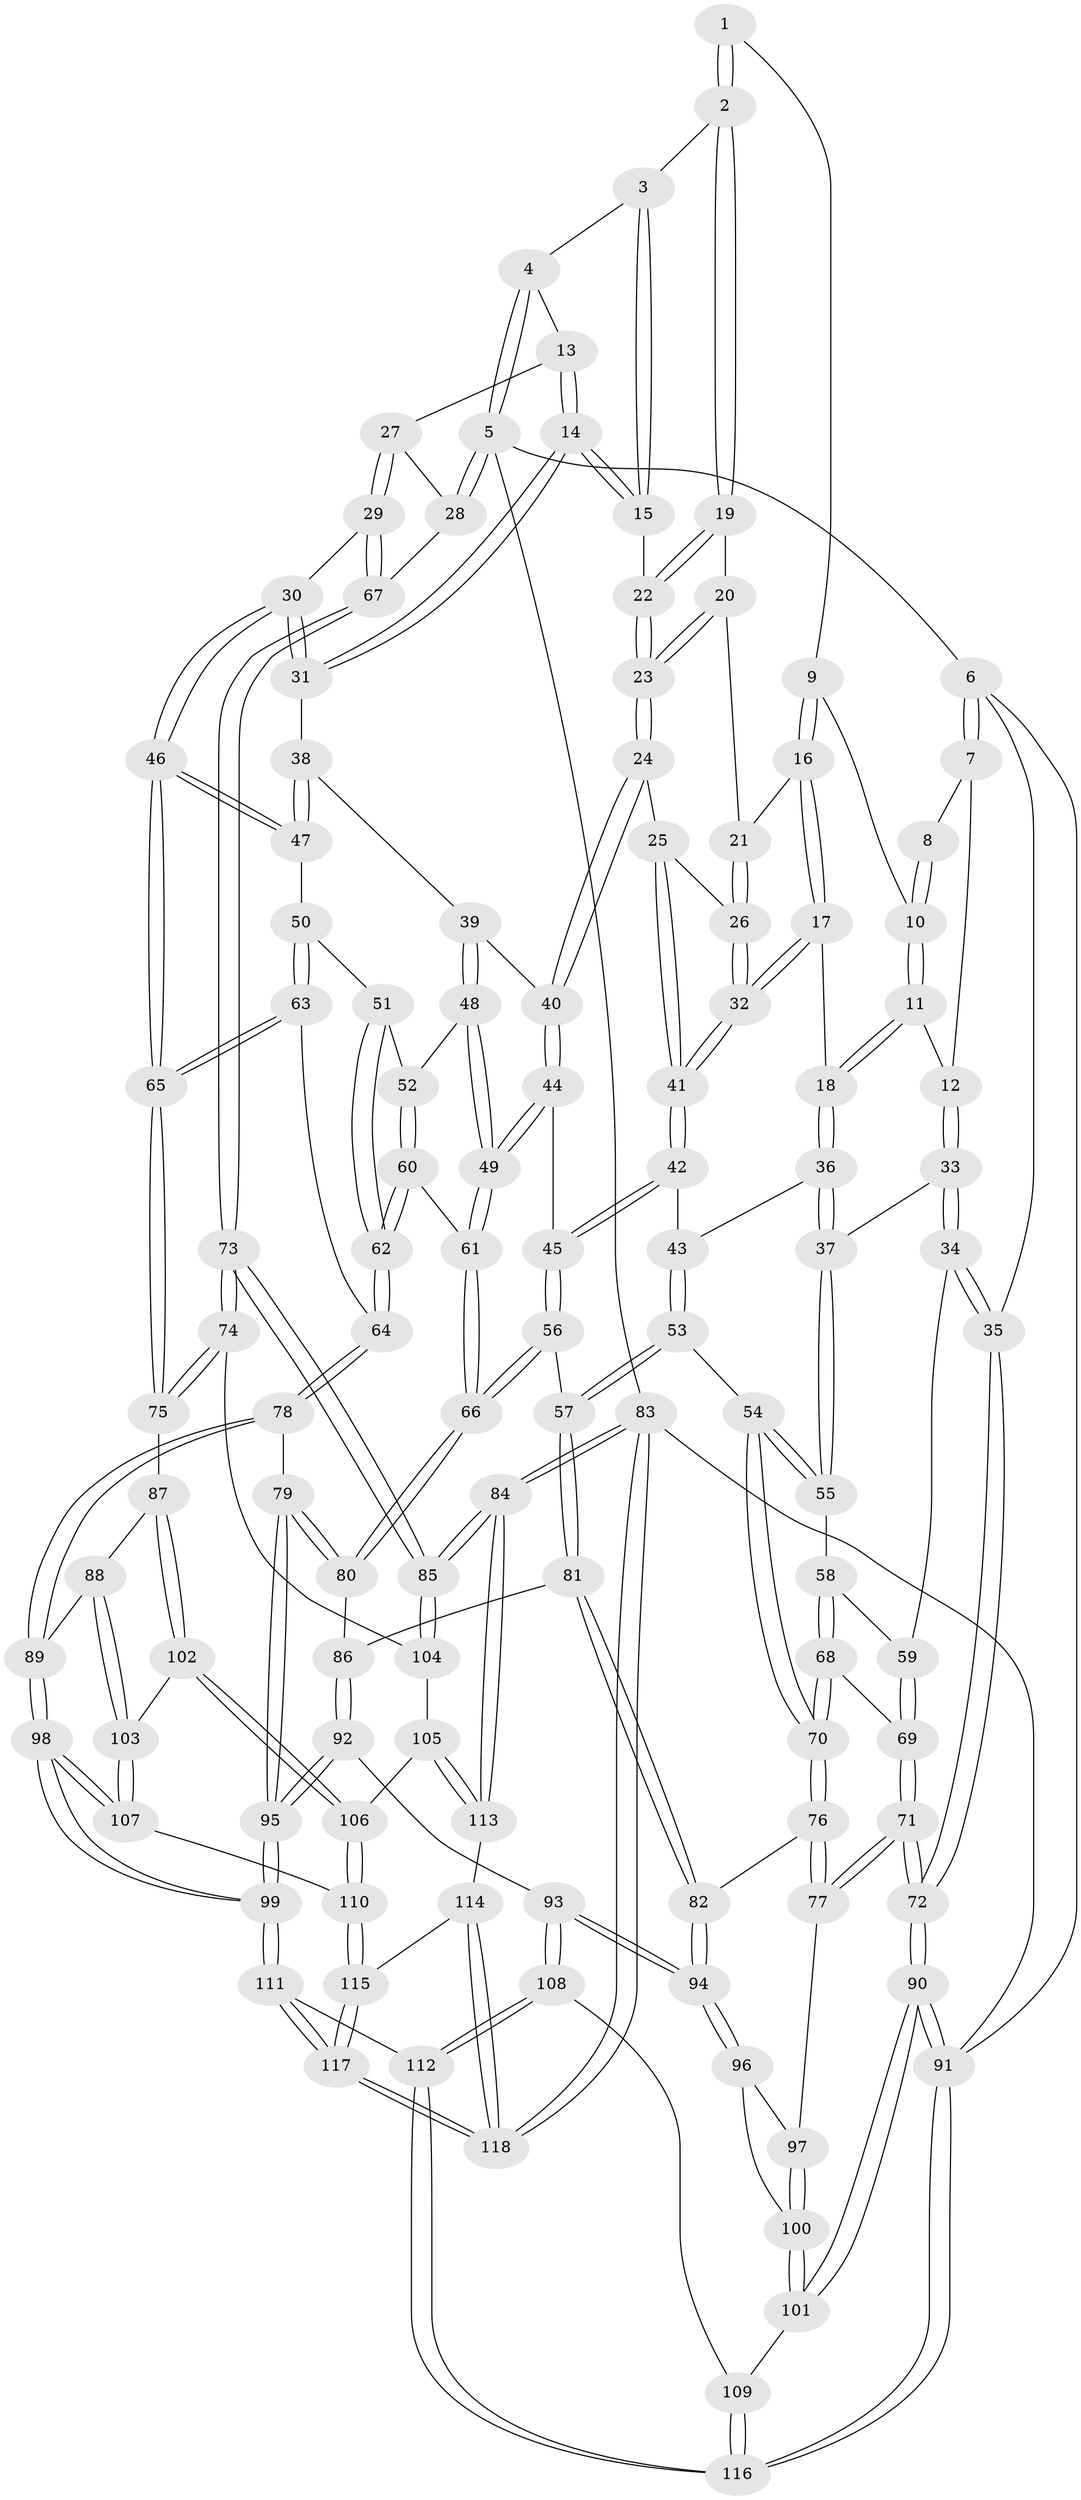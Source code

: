 // coarse degree distribution, {4: 0.43661971830985913, 3: 0.5352112676056338, 2: 0.028169014084507043}
// Generated by graph-tools (version 1.1) at 2025/38/03/04/25 23:38:33]
// undirected, 118 vertices, 292 edges
graph export_dot {
  node [color=gray90,style=filled];
  1 [pos="+0.31726183974043864+0"];
  2 [pos="+0.5316035843015994+0"];
  3 [pos="+0.5915188675060765+0"];
  4 [pos="+0.731085257797538+0"];
  5 [pos="+1+0"];
  6 [pos="+0+0"];
  7 [pos="+0.13323534126919645+0"];
  8 [pos="+0.15200445830743223+0"];
  9 [pos="+0.299895254300016+0.06681162117126048"];
  10 [pos="+0.25077708732554166+0.05125012935891371"];
  11 [pos="+0.1827315290209118+0.12331468867191045"];
  12 [pos="+0.16348155287895774+0.11584935972161058"];
  13 [pos="+0.8188838974031886+0.0734803815093956"];
  14 [pos="+0.764940658518251+0.20205875195722797"];
  15 [pos="+0.6687522085667691+0.1532706633910278"];
  16 [pos="+0.32624872721661213+0.12085397852357964"];
  17 [pos="+0.2932168101495844+0.17872579076175002"];
  18 [pos="+0.266753684647477+0.18232859246326896"];
  19 [pos="+0.510406394622813+0"];
  20 [pos="+0.5085666919756227+0"];
  21 [pos="+0.42089717900113915+0.06740605053986146"];
  22 [pos="+0.6308000184445458+0.1552614728597655"];
  23 [pos="+0.5514470786283179+0.18093434300403083"];
  24 [pos="+0.5363322690171449+0.20540465762519025"];
  25 [pos="+0.5149138172846773+0.20110622365735714"];
  26 [pos="+0.45032097146192623+0.15863500478906922"];
  27 [pos="+0.8619337539877143+0.0828711163176742"];
  28 [pos="+1+0.016037744205354785"];
  29 [pos="+1+0.30974835553639163"];
  30 [pos="+1+0.32798789592044864"];
  31 [pos="+0.7666533730125998+0.21370132876311546"];
  32 [pos="+0.354175120294157+0.2323305519267534"];
  33 [pos="+0+0.22031282304464647"];
  34 [pos="+0+0.21314557778321294"];
  35 [pos="+0+0.20269837629384446"];
  36 [pos="+0.17585378191119944+0.3246229043013496"];
  37 [pos="+0.16498986967294463+0.32911102348402105"];
  38 [pos="+0.7387229657889454+0.25456388883940023"];
  39 [pos="+0.6941882515717029+0.30887060193352783"];
  40 [pos="+0.5578439971421515+0.280904345469244"];
  41 [pos="+0.3745692296360985+0.2708660598935766"];
  42 [pos="+0.38487076837279116+0.33330398711133213"];
  43 [pos="+0.29989925043192267+0.36134417454777273"];
  44 [pos="+0.48788587024868996+0.3614878872491611"];
  45 [pos="+0.42962914051721496+0.3678990976565634"];
  46 [pos="+0.9107154814584212+0.42635558176387256"];
  47 [pos="+0.8530132467386339+0.40749399538076914"];
  48 [pos="+0.6945102309337836+0.31384390355820013"];
  49 [pos="+0.5456236202637288+0.42498060233340235"];
  50 [pos="+0.7239424775391808+0.38554576832504134"];
  51 [pos="+0.7223119578717316+0.38329610415565313"];
  52 [pos="+0.7015425980591955+0.3495088066986894"];
  53 [pos="+0.2768067814894722+0.506482579758217"];
  54 [pos="+0.25921138093361085+0.5029619468585463"];
  55 [pos="+0.1592751297842898+0.41042406609741183"];
  56 [pos="+0.3939178914469465+0.5113854638271034"];
  57 [pos="+0.28825623372430426+0.5153763437078579"];
  58 [pos="+0.12188455017021697+0.4496412689832097"];
  59 [pos="+0.045981042794916+0.4131548481660187"];
  60 [pos="+0.5815329724287763+0.47842302155300453"];
  61 [pos="+0.572849099741984+0.4716436992926482"];
  62 [pos="+0.6045405566738277+0.5205527825979365"];
  63 [pos="+0.739848377600993+0.5291846543822022"];
  64 [pos="+0.6115664890845163+0.5357075597808945"];
  65 [pos="+0.8470406417153225+0.5949379854940081"];
  66 [pos="+0.40839439599081545+0.5277483594881961"];
  67 [pos="+1+0.2918538559859254"];
  68 [pos="+0.11357486239533121+0.46599066951939694"];
  69 [pos="+0.04613654562728707+0.4914933378160293"];
  70 [pos="+0.14584760323174126+0.5649255960089392"];
  71 [pos="+0+0.5994651212619819"];
  72 [pos="+0+0.5928408878898805"];
  73 [pos="+1+0.6959267377092554"];
  74 [pos="+0.9473762170238041+0.6627116250444975"];
  75 [pos="+0.8505755246225853+0.6063065850385442"];
  76 [pos="+0.12560500839373145+0.6138329698131999"];
  77 [pos="+0+0.6420187302212987"];
  78 [pos="+0.557489110171514+0.6444857940467817"];
  79 [pos="+0.5057540286484227+0.659970860381267"];
  80 [pos="+0.4540211649279261+0.6364935203725459"];
  81 [pos="+0.2714798152971643+0.6252234516122841"];
  82 [pos="+0.2206895478758405+0.6805886206989405"];
  83 [pos="+1+1"];
  84 [pos="+1+0.8456959601948066"];
  85 [pos="+1+0.7886050258484097"];
  86 [pos="+0.4124133719789523+0.6554903074651844"];
  87 [pos="+0.7773293436625346+0.6795304109471452"];
  88 [pos="+0.706793297702785+0.7013800905416893"];
  89 [pos="+0.6540175661825564+0.7068986669370372"];
  90 [pos="+0+0.887263661720078"];
  91 [pos="+0+1"];
  92 [pos="+0.3117156516283178+0.776364850593147"];
  93 [pos="+0.2481843260508248+0.7769237189931307"];
  94 [pos="+0.22658731999086804+0.7165312325312515"];
  95 [pos="+0.47814306234163256+0.8863631325268528"];
  96 [pos="+0.15907994330160127+0.7243581373553639"];
  97 [pos="+0.01775340190747831+0.6855563680866863"];
  98 [pos="+0.6213940308721282+0.8767379422099507"];
  99 [pos="+0.49998907404589377+0.9393959790829046"];
  100 [pos="+0.05823404161999437+0.7489101372303698"];
  101 [pos="+0.09074435201549164+0.8345430500800082"];
  102 [pos="+0.7886565280535418+0.778915539220608"];
  103 [pos="+0.7194484980116411+0.8094372124054049"];
  104 [pos="+0.884201700092166+0.8497067236603688"];
  105 [pos="+0.8784782165568891+0.8581990934172755"];
  106 [pos="+0.8148083910094065+0.8496313038545686"];
  107 [pos="+0.6882913652366591+0.8822215452968671"];
  108 [pos="+0.19383373203531695+0.859530864241138"];
  109 [pos="+0.13257897193538398+0.8668090388372792"];
  110 [pos="+0.7378139788351641+0.9009584042641887"];
  111 [pos="+0.4404976385649487+1"];
  112 [pos="+0.3984451246718874+1"];
  113 [pos="+0.9074198736989519+0.920051948282351"];
  114 [pos="+0.8908418390964399+1"];
  115 [pos="+0.7473469103114111+0.9305280173493761"];
  116 [pos="+0+1"];
  117 [pos="+0.6682429339498835+1"];
  118 [pos="+0.9768436829929837+1"];
  1 -- 2;
  1 -- 2;
  1 -- 9;
  2 -- 3;
  2 -- 19;
  2 -- 19;
  3 -- 4;
  3 -- 15;
  3 -- 15;
  4 -- 5;
  4 -- 5;
  4 -- 13;
  5 -- 6;
  5 -- 28;
  5 -- 28;
  5 -- 83;
  6 -- 7;
  6 -- 7;
  6 -- 35;
  6 -- 91;
  7 -- 8;
  7 -- 12;
  8 -- 10;
  8 -- 10;
  9 -- 10;
  9 -- 16;
  9 -- 16;
  10 -- 11;
  10 -- 11;
  11 -- 12;
  11 -- 18;
  11 -- 18;
  12 -- 33;
  12 -- 33;
  13 -- 14;
  13 -- 14;
  13 -- 27;
  14 -- 15;
  14 -- 15;
  14 -- 31;
  14 -- 31;
  15 -- 22;
  16 -- 17;
  16 -- 17;
  16 -- 21;
  17 -- 18;
  17 -- 32;
  17 -- 32;
  18 -- 36;
  18 -- 36;
  19 -- 20;
  19 -- 22;
  19 -- 22;
  20 -- 21;
  20 -- 23;
  20 -- 23;
  21 -- 26;
  21 -- 26;
  22 -- 23;
  22 -- 23;
  23 -- 24;
  23 -- 24;
  24 -- 25;
  24 -- 40;
  24 -- 40;
  25 -- 26;
  25 -- 41;
  25 -- 41;
  26 -- 32;
  26 -- 32;
  27 -- 28;
  27 -- 29;
  27 -- 29;
  28 -- 67;
  29 -- 30;
  29 -- 67;
  29 -- 67;
  30 -- 31;
  30 -- 31;
  30 -- 46;
  30 -- 46;
  31 -- 38;
  32 -- 41;
  32 -- 41;
  33 -- 34;
  33 -- 34;
  33 -- 37;
  34 -- 35;
  34 -- 35;
  34 -- 59;
  35 -- 72;
  35 -- 72;
  36 -- 37;
  36 -- 37;
  36 -- 43;
  37 -- 55;
  37 -- 55;
  38 -- 39;
  38 -- 47;
  38 -- 47;
  39 -- 40;
  39 -- 48;
  39 -- 48;
  40 -- 44;
  40 -- 44;
  41 -- 42;
  41 -- 42;
  42 -- 43;
  42 -- 45;
  42 -- 45;
  43 -- 53;
  43 -- 53;
  44 -- 45;
  44 -- 49;
  44 -- 49;
  45 -- 56;
  45 -- 56;
  46 -- 47;
  46 -- 47;
  46 -- 65;
  46 -- 65;
  47 -- 50;
  48 -- 49;
  48 -- 49;
  48 -- 52;
  49 -- 61;
  49 -- 61;
  50 -- 51;
  50 -- 63;
  50 -- 63;
  51 -- 52;
  51 -- 62;
  51 -- 62;
  52 -- 60;
  52 -- 60;
  53 -- 54;
  53 -- 57;
  53 -- 57;
  54 -- 55;
  54 -- 55;
  54 -- 70;
  54 -- 70;
  55 -- 58;
  56 -- 57;
  56 -- 66;
  56 -- 66;
  57 -- 81;
  57 -- 81;
  58 -- 59;
  58 -- 68;
  58 -- 68;
  59 -- 69;
  59 -- 69;
  60 -- 61;
  60 -- 62;
  60 -- 62;
  61 -- 66;
  61 -- 66;
  62 -- 64;
  62 -- 64;
  63 -- 64;
  63 -- 65;
  63 -- 65;
  64 -- 78;
  64 -- 78;
  65 -- 75;
  65 -- 75;
  66 -- 80;
  66 -- 80;
  67 -- 73;
  67 -- 73;
  68 -- 69;
  68 -- 70;
  68 -- 70;
  69 -- 71;
  69 -- 71;
  70 -- 76;
  70 -- 76;
  71 -- 72;
  71 -- 72;
  71 -- 77;
  71 -- 77;
  72 -- 90;
  72 -- 90;
  73 -- 74;
  73 -- 74;
  73 -- 85;
  73 -- 85;
  74 -- 75;
  74 -- 75;
  74 -- 104;
  75 -- 87;
  76 -- 77;
  76 -- 77;
  76 -- 82;
  77 -- 97;
  78 -- 79;
  78 -- 89;
  78 -- 89;
  79 -- 80;
  79 -- 80;
  79 -- 95;
  79 -- 95;
  80 -- 86;
  81 -- 82;
  81 -- 82;
  81 -- 86;
  82 -- 94;
  82 -- 94;
  83 -- 84;
  83 -- 84;
  83 -- 118;
  83 -- 118;
  83 -- 91;
  84 -- 85;
  84 -- 85;
  84 -- 113;
  84 -- 113;
  85 -- 104;
  85 -- 104;
  86 -- 92;
  86 -- 92;
  87 -- 88;
  87 -- 102;
  87 -- 102;
  88 -- 89;
  88 -- 103;
  88 -- 103;
  89 -- 98;
  89 -- 98;
  90 -- 91;
  90 -- 91;
  90 -- 101;
  90 -- 101;
  91 -- 116;
  91 -- 116;
  92 -- 93;
  92 -- 95;
  92 -- 95;
  93 -- 94;
  93 -- 94;
  93 -- 108;
  93 -- 108;
  94 -- 96;
  94 -- 96;
  95 -- 99;
  95 -- 99;
  96 -- 97;
  96 -- 100;
  97 -- 100;
  97 -- 100;
  98 -- 99;
  98 -- 99;
  98 -- 107;
  98 -- 107;
  99 -- 111;
  99 -- 111;
  100 -- 101;
  100 -- 101;
  101 -- 109;
  102 -- 103;
  102 -- 106;
  102 -- 106;
  103 -- 107;
  103 -- 107;
  104 -- 105;
  105 -- 106;
  105 -- 113;
  105 -- 113;
  106 -- 110;
  106 -- 110;
  107 -- 110;
  108 -- 109;
  108 -- 112;
  108 -- 112;
  109 -- 116;
  109 -- 116;
  110 -- 115;
  110 -- 115;
  111 -- 112;
  111 -- 117;
  111 -- 117;
  112 -- 116;
  112 -- 116;
  113 -- 114;
  114 -- 115;
  114 -- 118;
  114 -- 118;
  115 -- 117;
  115 -- 117;
  117 -- 118;
  117 -- 118;
}
